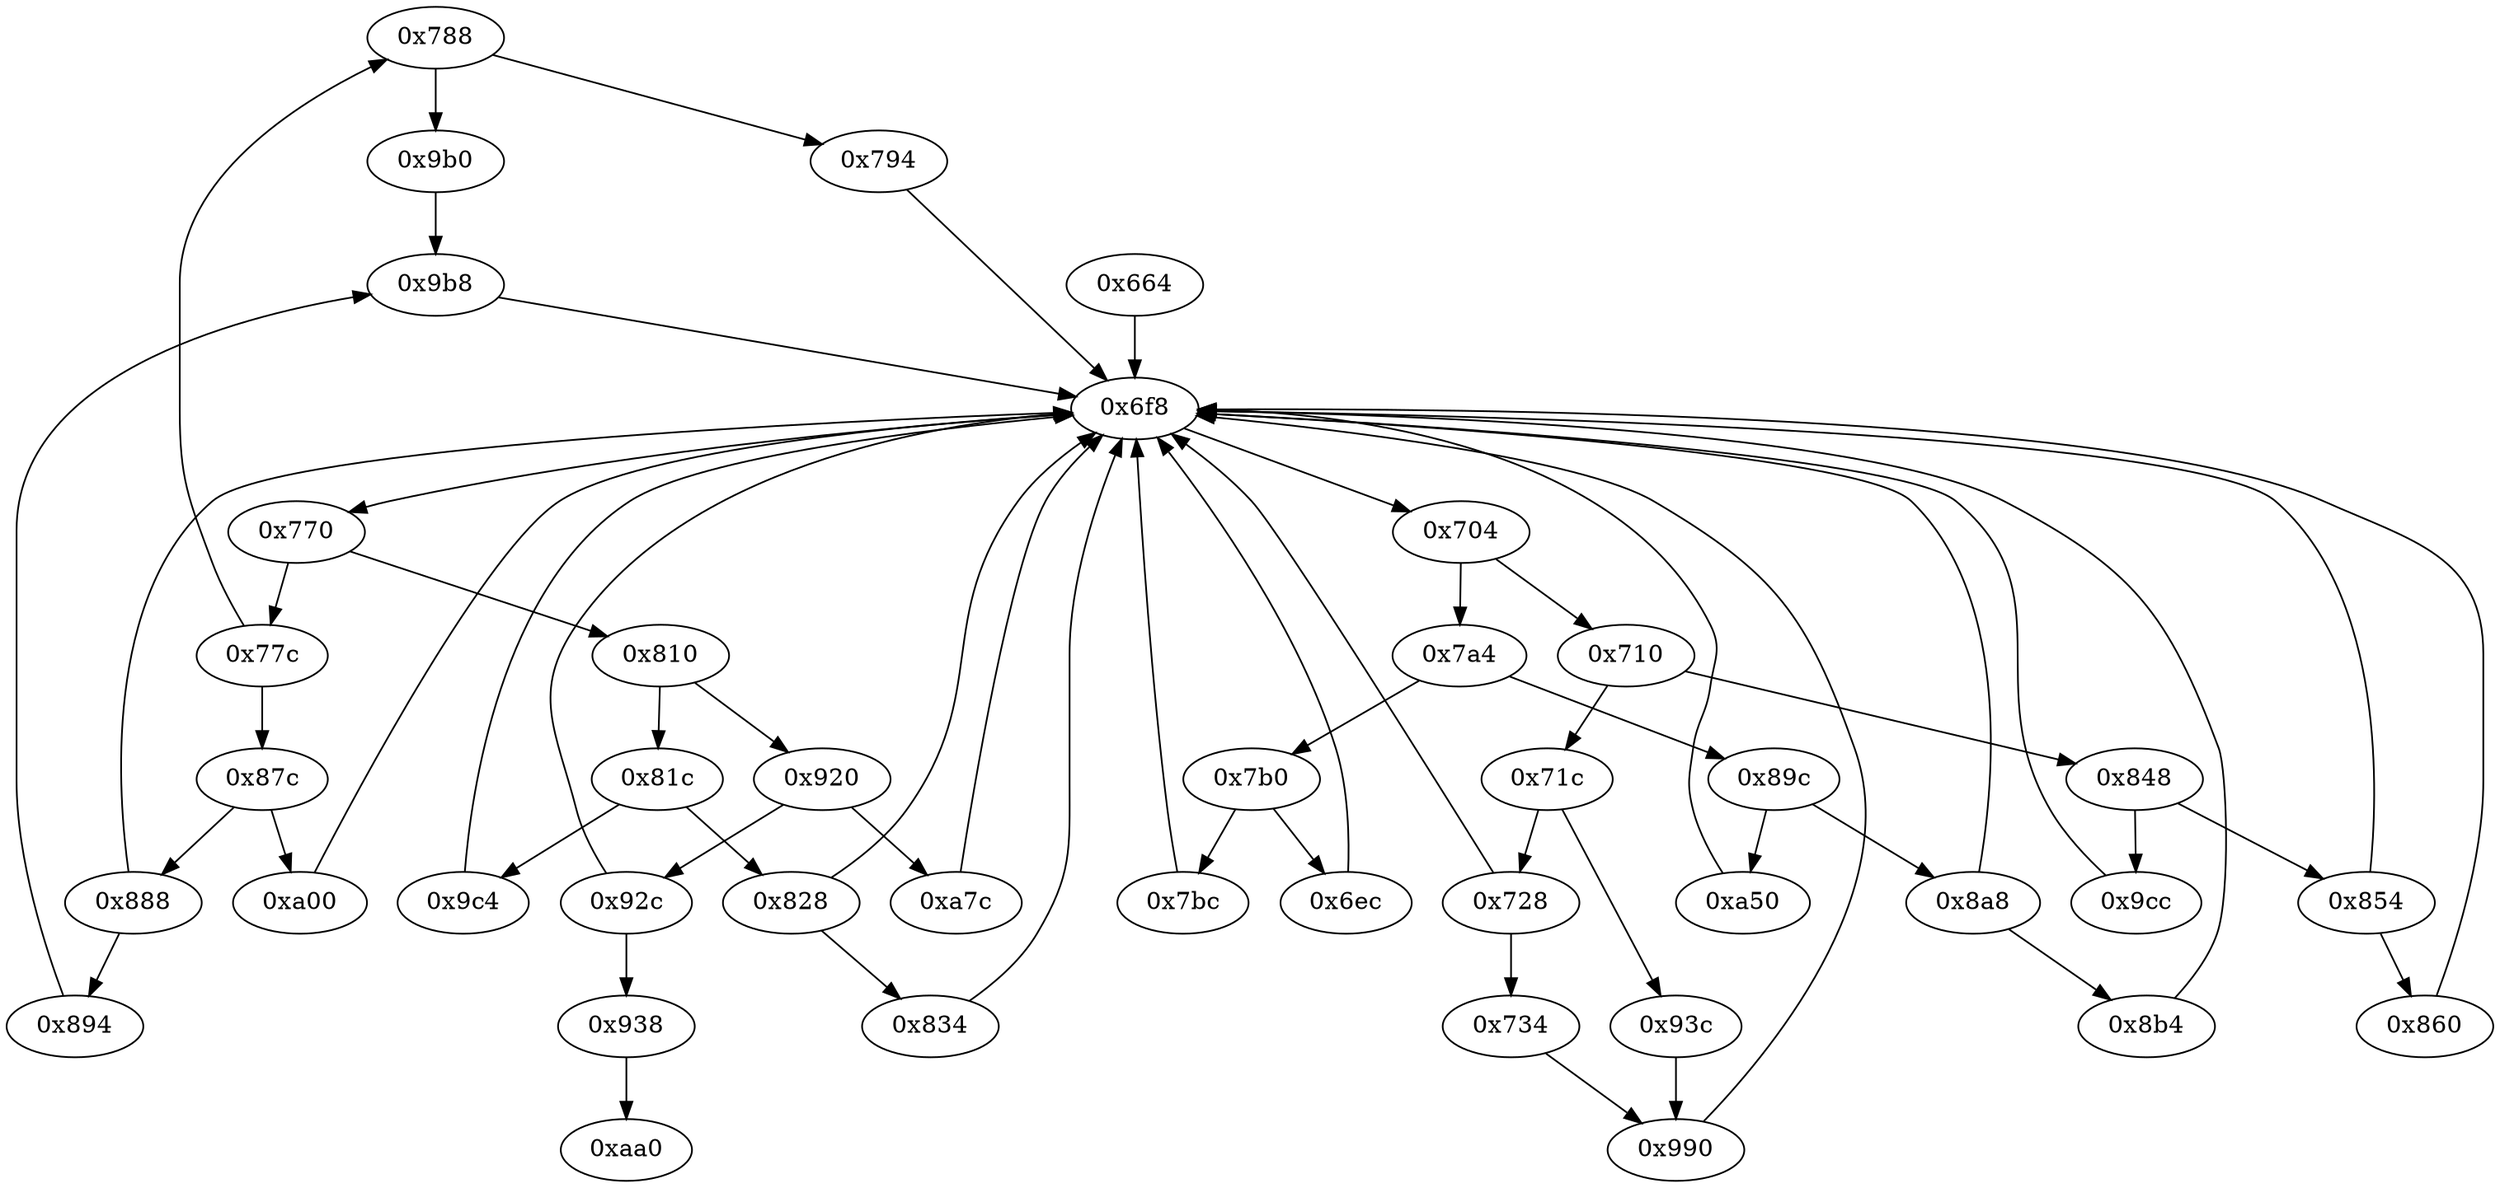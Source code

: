strict digraph "" {
	"0x788"	 [opcode="[u'ldr', u'cmp', u'b']"];
	"0x9b0"	 [opcode="[u'ldr', u'mov']"];
	"0x788" -> "0x9b0";
	"0x794"	 [opcode="[u'ldr', u'cmp', u'ldr', u'b']"];
	"0x788" -> "0x794";
	"0x87c"	 [opcode="[u'ldr', u'cmp', u'b']"];
	"0xa00"	 [opcode="[u'ldr', u'add', u'asr', u'add', u'bic', u'sub', u'ldr', u'ldr', u'str', u'ldr', u'add', u'add', u'sub', u'str', u'ldr', u'asr', \
u'add', u'asr', u'ldr', u'b']"];
	"0x87c" -> "0xa00";
	"0x888"	 [opcode="[u'ldr', u'cmp', u'b']"];
	"0x87c" -> "0x888";
	"0x6f8"	 [opcode="[u'ldr', u'cmp', u'b']"];
	"0xa00" -> "0x6f8";
	"0x9cc"	 [opcode="[u'ldr', u'add', u'ldr', u'ldr', u'bl', u'ldr', u'ldr', u'mvn', u'sub', u'sub', u'add', u'ldr', u'b']"];
	"0x9cc" -> "0x6f8";
	"0x8b4"	 [opcode="[u'ldr', u'mov', u'str', u'ldr', u'ldr', u'ldr', u'sub', u'sub', u'add', u'mul', u'mov', u'eor', u'and', u'ldr', u'mov', u'ldr', \
u'cmp', u'mov', u'teq', u'mov', u'mov', u'cmp', u'mov', u'mov', u'cmp', u'mov', u'b']"];
	"0x8b4" -> "0x6f8";
	"0x7bc"	 [opcode="[u'ldr', u'ldr', u'sub', u'mul', u'mvn', u'ldr', u'orr', u'mov', u'cmn', u'mov', u'ldr', u'cmp', u'mov', u'mov', u'mov', u'cmn', \
u'mov', u'mov', u'teq', u'mov', u'b']"];
	"0x7bc" -> "0x6f8";
	"0x89c"	 [opcode="[u'ldr', u'cmp', u'b']"];
	"0xa50"	 [opcode="[u'ldr', u'ldr', u'bl', u'ldr', u'ldr', u'mvn', u'add', u'sub', u'sub', u'ldr', u'b']"];
	"0x89c" -> "0xa50";
	"0x8a8"	 [opcode="[u'ldr', u'cmp', u'b']"];
	"0x89c" -> "0x8a8";
	"0xa7c"	 [opcode="[u'ldr', u'str', u'str', u'ldr', u'ldr', u'ldr', u'cmp', u'mov', u'b']"];
	"0xa7c" -> "0x6f8";
	"0x7a4"	 [opcode="[u'ldr', u'cmp', u'b']"];
	"0x7a4" -> "0x89c";
	"0x7b0"	 [opcode="[u'ldr', u'cmp', u'b']"];
	"0x7a4" -> "0x7b0";
	"0x9b8"	 [opcode="[u'str', u'ldr', u'b']"];
	"0x9b0" -> "0x9b8";
	"0x860"	 [opcode="[u'str', u'ldr', u'ldr', u'ldr', u'cmp', u'mov', u'b']"];
	"0x860" -> "0x6f8";
	"0x9b8" -> "0x6f8";
	"0x710"	 [opcode="[u'ldr', u'cmp', u'b']"];
	"0x848"	 [opcode="[u'ldr', u'cmp', u'b']"];
	"0x710" -> "0x848";
	"0x71c"	 [opcode="[u'ldr', u'cmp', u'b']"];
	"0x710" -> "0x71c";
	"0x920"	 [opcode="[u'ldr', u'cmp', u'b']"];
	"0x920" -> "0xa7c";
	"0x92c"	 [opcode="[u'ldr', u'cmp', u'b']"];
	"0x920" -> "0x92c";
	"0x828"	 [opcode="[u'ldr', u'cmp', u'b']"];
	"0x828" -> "0x6f8";
	"0x834"	 [opcode="[u'mov', u'str', u'ldr', u'ldr', u'b']"];
	"0x828" -> "0x834";
	"0x81c"	 [opcode="[u'ldr', u'cmp', u'b']"];
	"0x81c" -> "0x828";
	"0x9c4"	 [opcode="[u'mov', u'b']"];
	"0x81c" -> "0x9c4";
	"0x93c"	 [opcode="[u'add', u'ldr', u'str', u'ldr', u'ldr', u'ldr', u'ldrb', u'str', u'ldr', u'ldr', u'sub', u'mul', u'mvn', u'ldr', u'ldr', u'orr', \
u'mov', u'cmn', u'mov', u'cmp', u'mov']"];
	"0x990"	 [opcode="[u'mov', u'mov', u'cmn', u'mov', u'mov', u'teq', u'mov', u'b']"];
	"0x93c" -> "0x990";
	"0x770"	 [opcode="[u'ldr', u'cmp', u'b']"];
	"0x810"	 [opcode="[u'ldr', u'cmp', u'b']"];
	"0x770" -> "0x810";
	"0x77c"	 [opcode="[u'ldr', u'cmp', u'b']"];
	"0x770" -> "0x77c";
	"0x734"	 [opcode="[u'ldr', u'ldr', u'ldr', u'sub', u'mul', u'mvn', u'ldr', u'ldr', u'orr', u'mov', u'cmn', u'mov', u'cmp', u'mov', u'b']"];
	"0x734" -> "0x990";
	"0x6ec"	 [opcode="[u'ldr', u'cmp', u'mov']"];
	"0x6ec" -> "0x6f8";
	"0x704"	 [opcode="[u'ldr', u'cmp', u'b']"];
	"0x704" -> "0x7a4";
	"0x704" -> "0x710";
	"0x848" -> "0x9cc";
	"0x854"	 [opcode="[u'ldr', u'cmp', u'b']"];
	"0x848" -> "0x854";
	"0xaa0"	 [opcode="[u'ldr', u'ldr', u'ldr', u'ldr', u'ldr', u'sub', u'sub', u'pop']"];
	"0x794" -> "0x6f8";
	"0xa50" -> "0x6f8";
	"0x9c4" -> "0x6f8";
	"0x7b0" -> "0x7bc";
	"0x7b0" -> "0x6ec";
	"0x6f8" -> "0x770";
	"0x6f8" -> "0x704";
	"0x894"	 [opcode="[u'mov', u'b']"];
	"0x894" -> "0x9b8";
	"0x990" -> "0x6f8";
	"0x8a8" -> "0x8b4";
	"0x8a8" -> "0x6f8";
	"0x728"	 [opcode="[u'ldr', u'cmp', u'b']"];
	"0x728" -> "0x734";
	"0x728" -> "0x6f8";
	"0x664"	 [opcode="[u'push', u'add', u'sub', u'str', u'ldr', u'cmp', u'mvn', u'ldr', u'ldr', u'str', u'ldr', u'ldr', u'mov', u'str', u'ldr', u'ldr', \
u'ldr', u'str', u'ldr', u'str', u'ldr', u'ldr', u'str', u'ldr', u'ldr', u'ldr', u'str', u'add', u'str', u'ldr', u'add', u'str', \
u'str', u'b']"];
	"0x664" -> "0x6f8";
	"0x810" -> "0x920";
	"0x810" -> "0x81c";
	"0x77c" -> "0x788";
	"0x77c" -> "0x87c";
	"0x938"	 [opcode="[u'b']"];
	"0x938" -> "0xaa0";
	"0x854" -> "0x860";
	"0x854" -> "0x6f8";
	"0x834" -> "0x6f8";
	"0x71c" -> "0x93c";
	"0x71c" -> "0x728";
	"0x92c" -> "0x6f8";
	"0x92c" -> "0x938";
	"0x888" -> "0x6f8";
	"0x888" -> "0x894";
}
